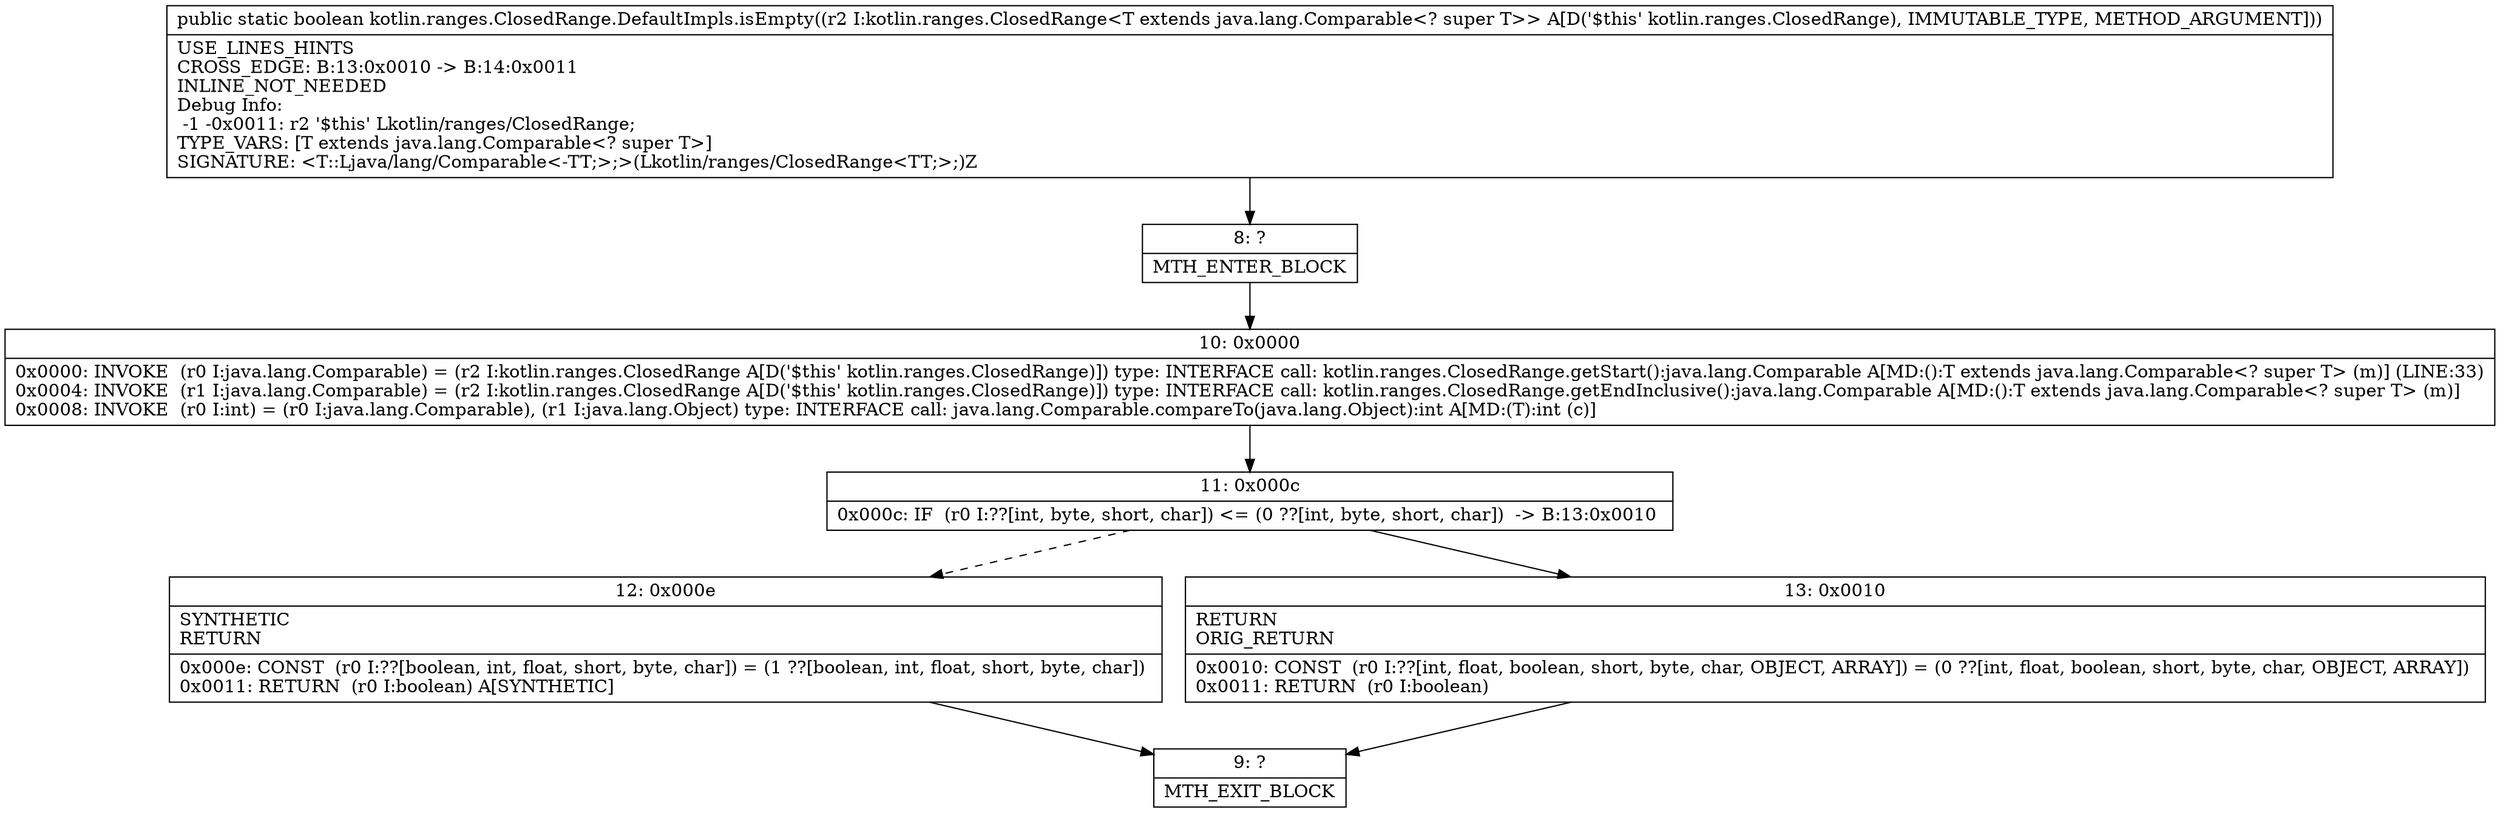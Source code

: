 digraph "CFG forkotlin.ranges.ClosedRange.DefaultImpls.isEmpty(Lkotlin\/ranges\/ClosedRange;)Z" {
Node_8 [shape=record,label="{8\:\ ?|MTH_ENTER_BLOCK\l}"];
Node_10 [shape=record,label="{10\:\ 0x0000|0x0000: INVOKE  (r0 I:java.lang.Comparable) = (r2 I:kotlin.ranges.ClosedRange A[D('$this' kotlin.ranges.ClosedRange)]) type: INTERFACE call: kotlin.ranges.ClosedRange.getStart():java.lang.Comparable A[MD:():T extends java.lang.Comparable\<? super T\> (m)] (LINE:33)\l0x0004: INVOKE  (r1 I:java.lang.Comparable) = (r2 I:kotlin.ranges.ClosedRange A[D('$this' kotlin.ranges.ClosedRange)]) type: INTERFACE call: kotlin.ranges.ClosedRange.getEndInclusive():java.lang.Comparable A[MD:():T extends java.lang.Comparable\<? super T\> (m)]\l0x0008: INVOKE  (r0 I:int) = (r0 I:java.lang.Comparable), (r1 I:java.lang.Object) type: INTERFACE call: java.lang.Comparable.compareTo(java.lang.Object):int A[MD:(T):int (c)]\l}"];
Node_11 [shape=record,label="{11\:\ 0x000c|0x000c: IF  (r0 I:??[int, byte, short, char]) \<= (0 ??[int, byte, short, char])  \-\> B:13:0x0010 \l}"];
Node_12 [shape=record,label="{12\:\ 0x000e|SYNTHETIC\lRETURN\l|0x000e: CONST  (r0 I:??[boolean, int, float, short, byte, char]) = (1 ??[boolean, int, float, short, byte, char]) \l0x0011: RETURN  (r0 I:boolean) A[SYNTHETIC]\l}"];
Node_9 [shape=record,label="{9\:\ ?|MTH_EXIT_BLOCK\l}"];
Node_13 [shape=record,label="{13\:\ 0x0010|RETURN\lORIG_RETURN\l|0x0010: CONST  (r0 I:??[int, float, boolean, short, byte, char, OBJECT, ARRAY]) = (0 ??[int, float, boolean, short, byte, char, OBJECT, ARRAY]) \l0x0011: RETURN  (r0 I:boolean) \l}"];
MethodNode[shape=record,label="{public static boolean kotlin.ranges.ClosedRange.DefaultImpls.isEmpty((r2 I:kotlin.ranges.ClosedRange\<T extends java.lang.Comparable\<? super T\>\> A[D('$this' kotlin.ranges.ClosedRange), IMMUTABLE_TYPE, METHOD_ARGUMENT]))  | USE_LINES_HINTS\lCROSS_EDGE: B:13:0x0010 \-\> B:14:0x0011\lINLINE_NOT_NEEDED\lDebug Info:\l  \-1 \-0x0011: r2 '$this' Lkotlin\/ranges\/ClosedRange;\lTYPE_VARS: [T extends java.lang.Comparable\<? super T\>]\lSIGNATURE: \<T::Ljava\/lang\/Comparable\<\-TT;\>;\>(Lkotlin\/ranges\/ClosedRange\<TT;\>;)Z\l}"];
MethodNode -> Node_8;Node_8 -> Node_10;
Node_10 -> Node_11;
Node_11 -> Node_12[style=dashed];
Node_11 -> Node_13;
Node_12 -> Node_9;
Node_13 -> Node_9;
}

